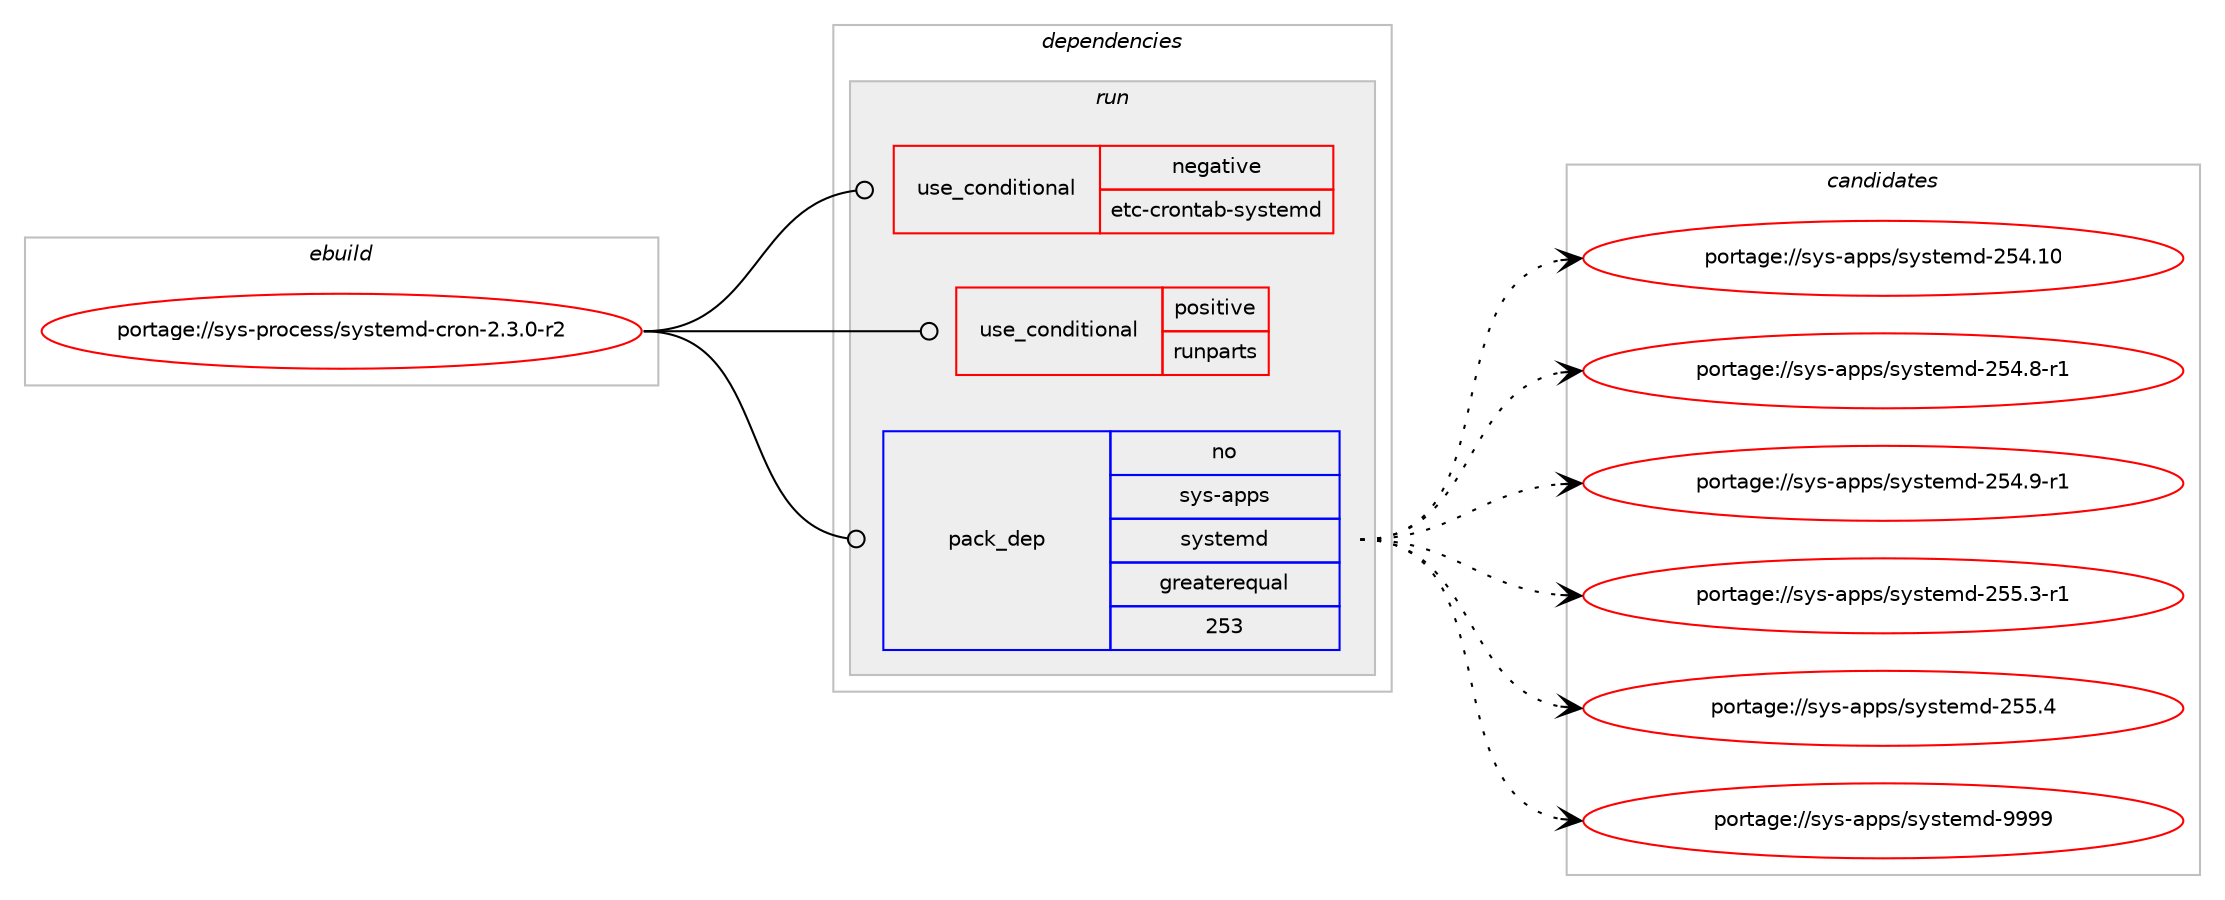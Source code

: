digraph prolog {

# *************
# Graph options
# *************

newrank=true;
concentrate=true;
compound=true;
graph [rankdir=LR,fontname=Helvetica,fontsize=10,ranksep=1.5];#, ranksep=2.5, nodesep=0.2];
edge  [arrowhead=vee];
node  [fontname=Helvetica,fontsize=10];

# **********
# The ebuild
# **********

subgraph cluster_leftcol {
color=gray;
rank=same;
label=<<i>ebuild</i>>;
id [label="portage://sys-process/systemd-cron-2.3.0-r2", color=red, width=4, href="../sys-process/systemd-cron-2.3.0-r2.svg"];
}

# ****************
# The dependencies
# ****************

subgraph cluster_midcol {
color=gray;
label=<<i>dependencies</i>>;
subgraph cluster_compile {
fillcolor="#eeeeee";
style=filled;
label=<<i>compile</i>>;
# *** BEGIN UNKNOWN DEPENDENCY TYPE (TODO) ***
# id -> package_dependency(portage://sys-process/systemd-cron-2.3.0-r2,install,no,dev-libs,openssl,none,[,,],any_same_slot,[])
# *** END UNKNOWN DEPENDENCY TYPE (TODO) ***

# *** BEGIN UNKNOWN DEPENDENCY TYPE (TODO) ***
# id -> package_dependency(portage://sys-process/systemd-cron-2.3.0-r2,install,no,sys-process,cronbase,none,[,,],[],[])
# *** END UNKNOWN DEPENDENCY TYPE (TODO) ***

}
subgraph cluster_compileandrun {
fillcolor="#eeeeee";
style=filled;
label=<<i>compile and run</i>>;
}
subgraph cluster_run {
fillcolor="#eeeeee";
style=filled;
label=<<i>run</i>>;
subgraph cond804 {
dependency1229 [label=<<TABLE BORDER="0" CELLBORDER="1" CELLSPACING="0" CELLPADDING="4"><TR><TD ROWSPAN="3" CELLPADDING="10">use_conditional</TD></TR><TR><TD>negative</TD></TR><TR><TD>etc-crontab-systemd</TD></TR></TABLE>>, shape=none, color=red];
# *** BEGIN UNKNOWN DEPENDENCY TYPE (TODO) ***
# dependency1229 -> package_dependency(portage://sys-process/systemd-cron-2.3.0-r2,run,weak,sys-process,dcron,none,[,,],[],[])
# *** END UNKNOWN DEPENDENCY TYPE (TODO) ***

}
id:e -> dependency1229:w [weight=20,style="solid",arrowhead="odot"];
subgraph cond805 {
dependency1230 [label=<<TABLE BORDER="0" CELLBORDER="1" CELLSPACING="0" CELLPADDING="4"><TR><TD ROWSPAN="3" CELLPADDING="10">use_conditional</TD></TR><TR><TD>positive</TD></TR><TR><TD>runparts</TD></TR></TABLE>>, shape=none, color=red];
# *** BEGIN UNKNOWN DEPENDENCY TYPE (TODO) ***
# dependency1230 -> package_dependency(portage://sys-process/systemd-cron-2.3.0-r2,run,no,sys-apps,debianutils,none,[,,],[],[])
# *** END UNKNOWN DEPENDENCY TYPE (TODO) ***

}
id:e -> dependency1230:w [weight=20,style="solid",arrowhead="odot"];
# *** BEGIN UNKNOWN DEPENDENCY TYPE (TODO) ***
# id -> package_dependency(portage://sys-process/systemd-cron-2.3.0-r2,run,no,acct-group,_cron-failure,none,[,,],[],[])
# *** END UNKNOWN DEPENDENCY TYPE (TODO) ***

# *** BEGIN UNKNOWN DEPENDENCY TYPE (TODO) ***
# id -> package_dependency(portage://sys-process/systemd-cron-2.3.0-r2,run,no,acct-user,_cron-failure,none,[,,],[],[])
# *** END UNKNOWN DEPENDENCY TYPE (TODO) ***

# *** BEGIN UNKNOWN DEPENDENCY TYPE (TODO) ***
# id -> package_dependency(portage://sys-process/systemd-cron-2.3.0-r2,run,no,dev-libs,openssl,none,[,,],any_same_slot,[])
# *** END UNKNOWN DEPENDENCY TYPE (TODO) ***

subgraph pack390 {
dependency1231 [label=<<TABLE BORDER="0" CELLBORDER="1" CELLSPACING="0" CELLPADDING="4" WIDTH="220"><TR><TD ROWSPAN="6" CELLPADDING="30">pack_dep</TD></TR><TR><TD WIDTH="110">no</TD></TR><TR><TD>sys-apps</TD></TR><TR><TD>systemd</TD></TR><TR><TD>greaterequal</TD></TR><TR><TD>253</TD></TR></TABLE>>, shape=none, color=blue];
}
id:e -> dependency1231:w [weight=20,style="solid",arrowhead="odot"];
# *** BEGIN UNKNOWN DEPENDENCY TYPE (TODO) ***
# id -> package_dependency(portage://sys-process/systemd-cron-2.3.0-r2,run,no,sys-process,cronbase,none,[,,],[],[])
# *** END UNKNOWN DEPENDENCY TYPE (TODO) ***

# *** BEGIN UNKNOWN DEPENDENCY TYPE (TODO) ***
# id -> package_dependency(portage://sys-process/systemd-cron-2.3.0-r2,run,weak,sys-process,cronie,none,[,,],[],[use(enable(anacron),none)])
# *** END UNKNOWN DEPENDENCY TYPE (TODO) ***

}
}

# **************
# The candidates
# **************

subgraph cluster_choices {
rank=same;
color=gray;
label=<<i>candidates</i>>;

subgraph choice390 {
color=black;
nodesep=1;
choice11512111545971121121154711512111511610110910045505352464948 [label="portage://sys-apps/systemd-254.10", color=red, width=4,href="../sys-apps/systemd-254.10.svg"];
choice1151211154597112112115471151211151161011091004550535246564511449 [label="portage://sys-apps/systemd-254.8-r1", color=red, width=4,href="../sys-apps/systemd-254.8-r1.svg"];
choice1151211154597112112115471151211151161011091004550535246574511449 [label="portage://sys-apps/systemd-254.9-r1", color=red, width=4,href="../sys-apps/systemd-254.9-r1.svg"];
choice1151211154597112112115471151211151161011091004550535346514511449 [label="portage://sys-apps/systemd-255.3-r1", color=red, width=4,href="../sys-apps/systemd-255.3-r1.svg"];
choice115121115459711211211547115121115116101109100455053534652 [label="portage://sys-apps/systemd-255.4", color=red, width=4,href="../sys-apps/systemd-255.4.svg"];
choice1151211154597112112115471151211151161011091004557575757 [label="portage://sys-apps/systemd-9999", color=red, width=4,href="../sys-apps/systemd-9999.svg"];
dependency1231:e -> choice11512111545971121121154711512111511610110910045505352464948:w [style=dotted,weight="100"];
dependency1231:e -> choice1151211154597112112115471151211151161011091004550535246564511449:w [style=dotted,weight="100"];
dependency1231:e -> choice1151211154597112112115471151211151161011091004550535246574511449:w [style=dotted,weight="100"];
dependency1231:e -> choice1151211154597112112115471151211151161011091004550535346514511449:w [style=dotted,weight="100"];
dependency1231:e -> choice115121115459711211211547115121115116101109100455053534652:w [style=dotted,weight="100"];
dependency1231:e -> choice1151211154597112112115471151211151161011091004557575757:w [style=dotted,weight="100"];
}
}

}
